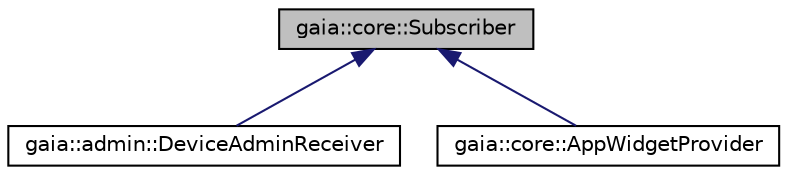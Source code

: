 digraph G
{
  edge [fontname="Helvetica",fontsize="10",labelfontname="Helvetica",labelfontsize="10"];
  node [fontname="Helvetica",fontsize="10",shape=record];
  Node1 [label="gaia::core::Subscriber",height=0.2,width=0.4,color="black", fillcolor="grey75", style="filled" fontcolor="black"];
  Node1 -> Node2 [dir=back,color="midnightblue",fontsize="10",style="solid",fontname="Helvetica"];
  Node2 [label="gaia::admin::DeviceAdminReceiver",height=0.2,width=0.4,color="black", fillcolor="white", style="filled",URL="$d3/dd2/classgaia_1_1admin_1_1_device_admin_receiver.html",tooltip="class for implementing a device administration component."];
  Node1 -> Node3 [dir=back,color="midnightblue",fontsize="10",style="solid",fontname="Helvetica"];
  Node3 [label="gaia::core::AppWidgetProvider",height=0.2,width=0.4,color="black", fillcolor="white", style="filled",URL="$d0/da6/classgaia_1_1core_1_1_app_widget_provider.html",tooltip="A convenience class to aid in implementing an AppWidget provider."];
}
